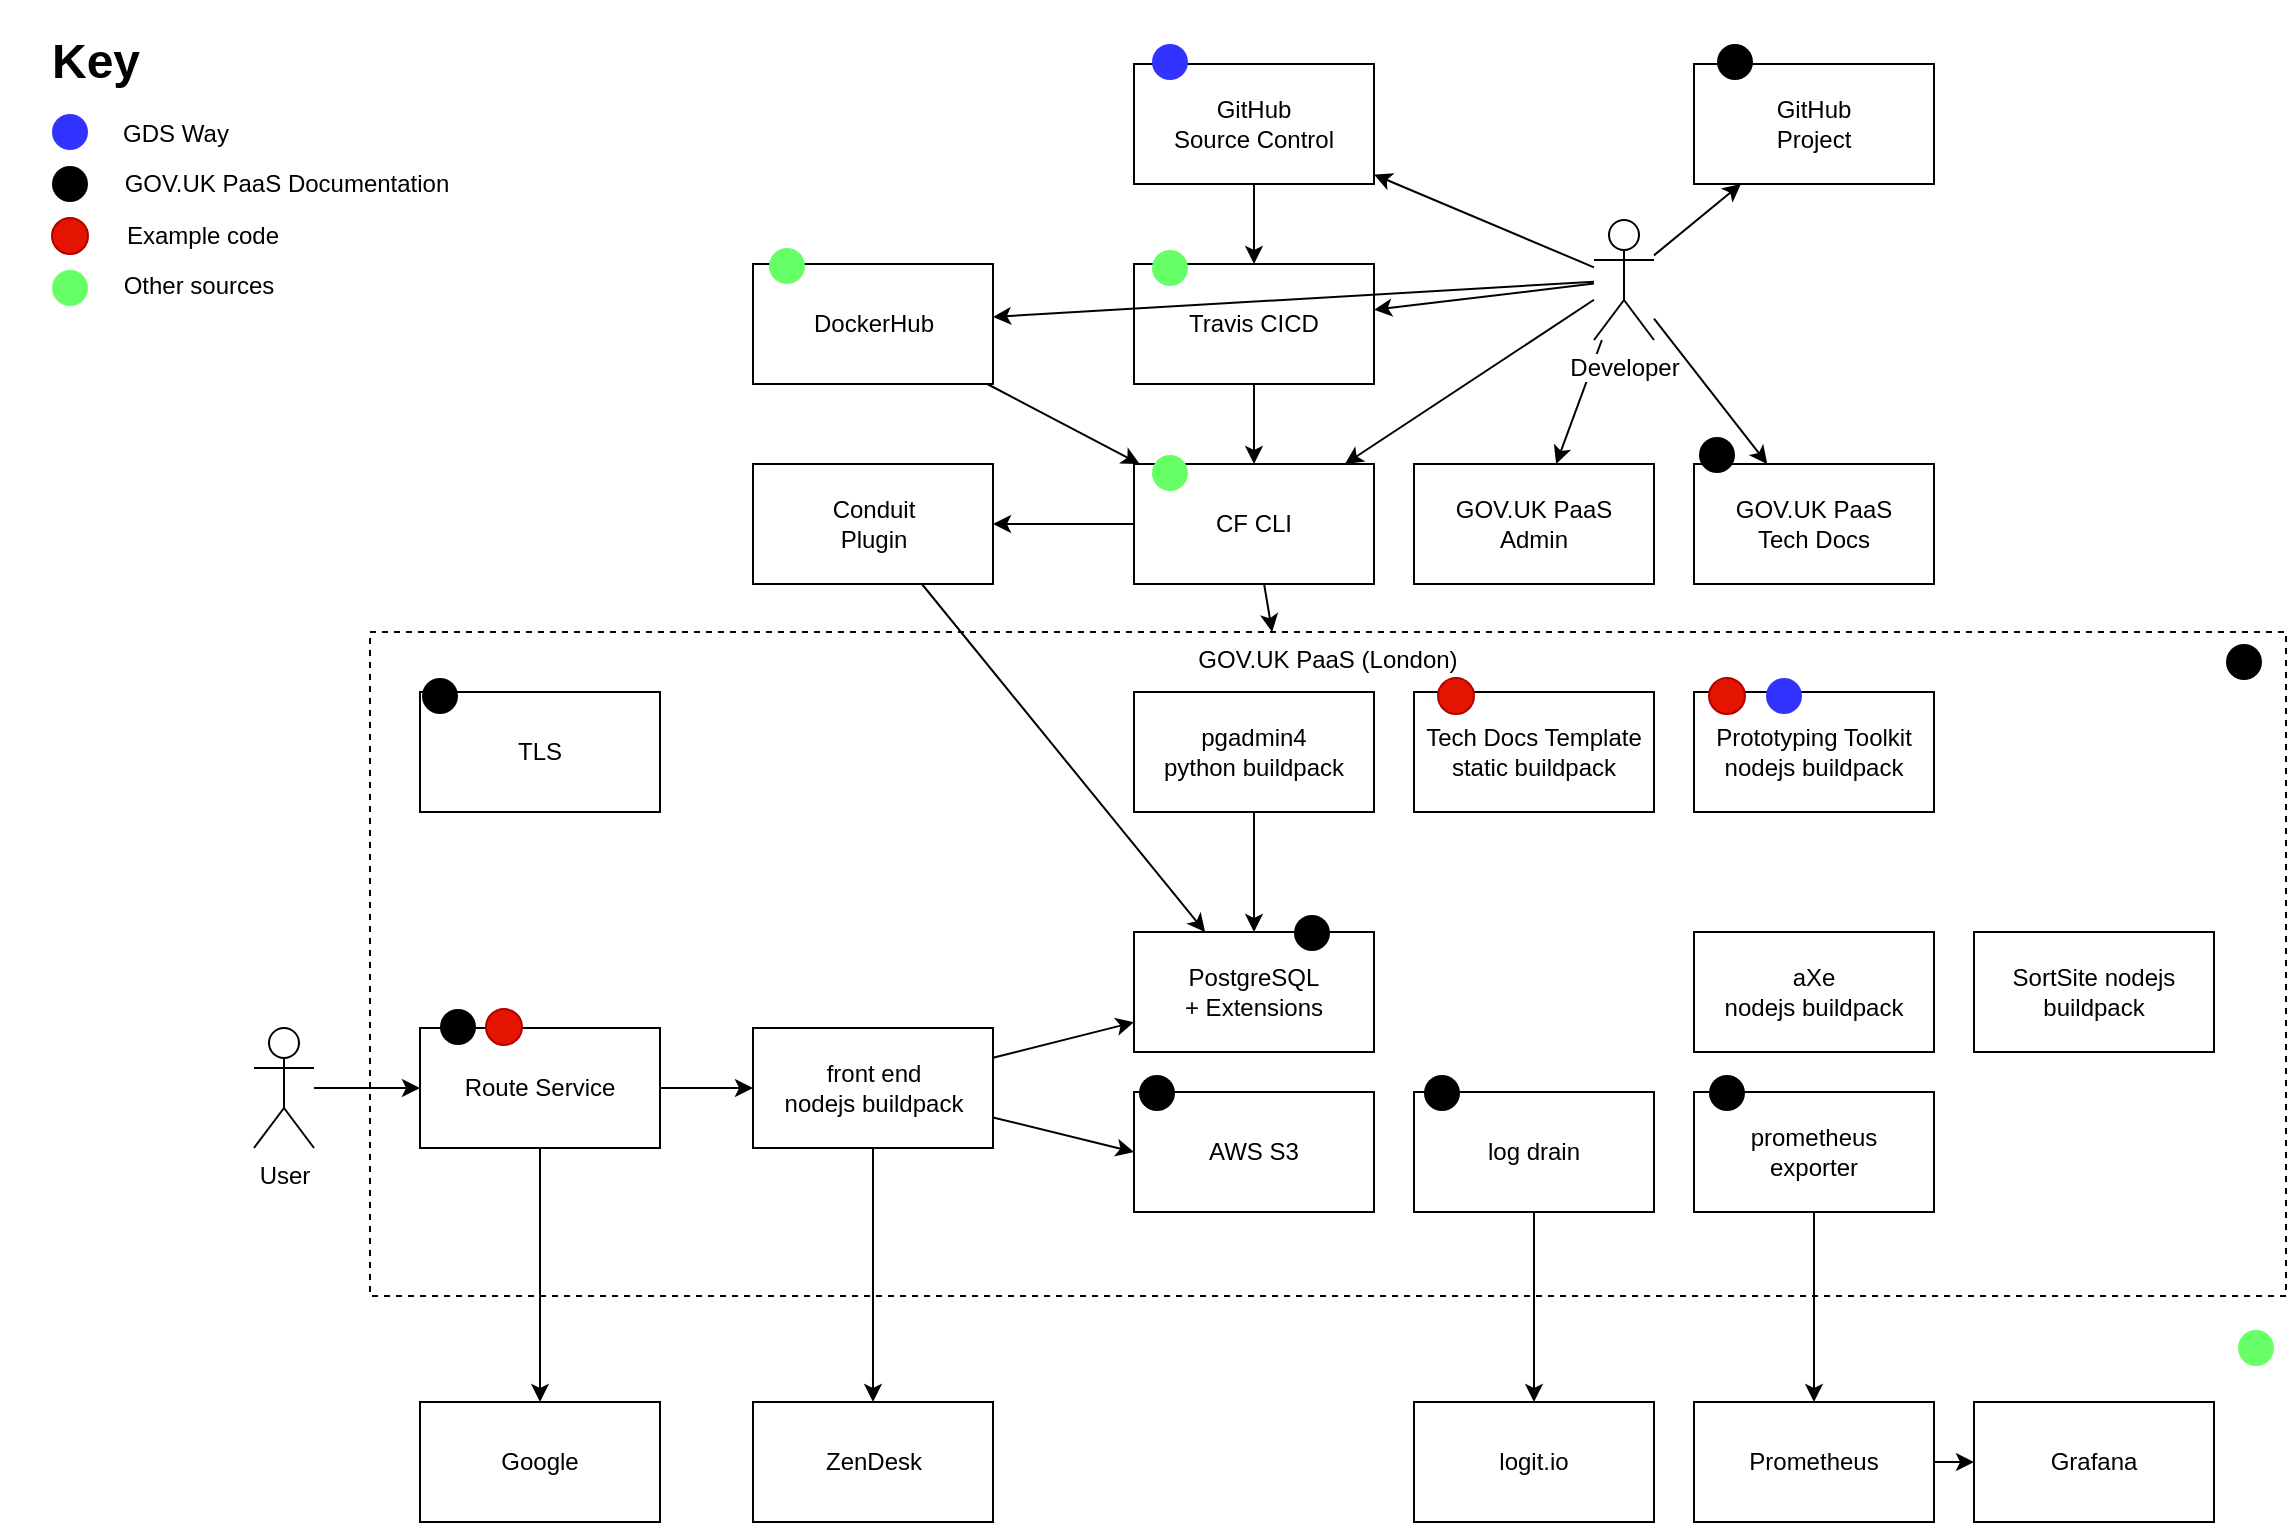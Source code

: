 <mxfile version="12.5.3" type="device" pages="2"><diagram id="yzkIKa8Fn5oubEFpUkRY" name="Sketch"><mxGraphModel dx="1106" dy="853" grid="0" gridSize="10" guides="1" tooltips="1" connect="1" arrows="1" fold="1" page="1" pageScale="1" pageWidth="1169" pageHeight="827" math="0" shadow="0"><root><mxCell id="0"/><mxCell id="1" value="sketch" parent="0"/><mxCell id="Rhx2mJTgO_0Ge1LfiE4B-38" value="GOV.UK PaaS (London)" style="rounded=0;whiteSpace=wrap;html=1;fillColor=none;dashed=1;verticalAlign=top;" parent="1" vertex="1"><mxGeometry x="200" y="333" width="958" height="332" as="geometry"/></mxCell><mxCell id="Rhx2mJTgO_0Ge1LfiE4B-1" value="PostgreSQL&lt;br&gt;+ Extensions" style="rounded=0;whiteSpace=wrap;html=1;" parent="1" vertex="1"><mxGeometry x="582" y="483" width="120" height="60" as="geometry"/></mxCell><mxCell id="Rhx2mJTgO_0Ge1LfiE4B-2" value="AWS S3" style="rounded=0;whiteSpace=wrap;html=1;" parent="1" vertex="1"><mxGeometry x="582" y="563" width="120" height="60" as="geometry"/></mxCell><mxCell id="Rhx2mJTgO_0Ge1LfiE4B-6" style="edgeStyle=orthogonalEdgeStyle;rounded=0;orthogonalLoop=1;jettySize=auto;html=1;" parent="1" source="Rhx2mJTgO_0Ge1LfiE4B-3" target="Rhx2mJTgO_0Ge1LfiE4B-1" edge="1"><mxGeometry relative="1" as="geometry"/></mxCell><mxCell id="Rhx2mJTgO_0Ge1LfiE4B-3" value="pgadmin4&lt;br&gt;python buildpack" style="rounded=0;whiteSpace=wrap;html=1;" parent="1" vertex="1"><mxGeometry x="582" y="363" width="120" height="60" as="geometry"/></mxCell><UserObject label="aXe&lt;br&gt;nodejs buildpack" link="https://github.com/dequelabs/axe-core" id="Rhx2mJTgO_0Ge1LfiE4B-4"><mxCell style="rounded=0;whiteSpace=wrap;html=1;" parent="1" vertex="1"><mxGeometry x="862" y="483" width="120" height="60" as="geometry"/></mxCell></UserObject><mxCell id="Rhx2mJTgO_0Ge1LfiE4B-9" style="rounded=0;orthogonalLoop=1;jettySize=auto;html=1;" parent="1" source="Rhx2mJTgO_0Ge1LfiE4B-7" target="Rhx2mJTgO_0Ge1LfiE4B-1" edge="1"><mxGeometry relative="1" as="geometry"/></mxCell><mxCell id="Rhx2mJTgO_0Ge1LfiE4B-28" style="edgeStyle=none;rounded=0;orthogonalLoop=1;jettySize=auto;html=1;entryX=0.5;entryY=0;entryDx=0;entryDy=0;" parent="1" source="Rhx2mJTgO_0Ge1LfiE4B-7" target="Rhx2mJTgO_0Ge1LfiE4B-21" edge="1"><mxGeometry relative="1" as="geometry"/></mxCell><mxCell id="Rhx2mJTgO_0Ge1LfiE4B-29" style="edgeStyle=none;rounded=0;orthogonalLoop=1;jettySize=auto;html=1;entryX=0;entryY=0.5;entryDx=0;entryDy=0;" parent="1" source="Rhx2mJTgO_0Ge1LfiE4B-7" target="Rhx2mJTgO_0Ge1LfiE4B-2" edge="1"><mxGeometry relative="1" as="geometry"/></mxCell><mxCell id="Rhx2mJTgO_0Ge1LfiE4B-7" value="front end&lt;br&gt;nodejs buildpack" style="rounded=0;whiteSpace=wrap;html=1;" parent="1" vertex="1"><mxGeometry x="391.5" y="531" width="120" height="60" as="geometry"/></mxCell><mxCell id="Rhx2mJTgO_0Ge1LfiE4B-10" value="GOV.UK PaaS&lt;br&gt;Admin" style="rounded=0;whiteSpace=wrap;html=1;" parent="1" vertex="1"><mxGeometry x="722" y="249" width="120" height="60" as="geometry"/></mxCell><mxCell id="Rhx2mJTgO_0Ge1LfiE4B-11" value="GOV.UK PaaS&lt;br&gt;Tech Docs" style="rounded=0;whiteSpace=wrap;html=1;" parent="1" vertex="1"><mxGeometry x="862" y="249" width="120" height="60" as="geometry"/></mxCell><mxCell id="Rhx2mJTgO_0Ge1LfiE4B-14" style="edgeStyle=none;rounded=0;orthogonalLoop=1;jettySize=auto;html=1;" parent="1" source="Rhx2mJTgO_0Ge1LfiE4B-12" target="Rhx2mJTgO_0Ge1LfiE4B-13" edge="1"><mxGeometry relative="1" as="geometry"/></mxCell><mxCell id="Rhx2mJTgO_0Ge1LfiE4B-40" style="edgeStyle=none;rounded=0;orthogonalLoop=1;jettySize=auto;html=1;" parent="1" source="Rhx2mJTgO_0Ge1LfiE4B-12" target="Rhx2mJTgO_0Ge1LfiE4B-38" edge="1"><mxGeometry relative="1" as="geometry"/></mxCell><mxCell id="Rhx2mJTgO_0Ge1LfiE4B-12" value="CF CLI" style="rounded=0;whiteSpace=wrap;html=1;" parent="1" vertex="1"><mxGeometry x="582" y="249" width="120" height="60" as="geometry"/></mxCell><mxCell id="Rhx2mJTgO_0Ge1LfiE4B-22" style="edgeStyle=none;rounded=0;orthogonalLoop=1;jettySize=auto;html=1;" parent="1" source="Rhx2mJTgO_0Ge1LfiE4B-13" target="Rhx2mJTgO_0Ge1LfiE4B-1" edge="1"><mxGeometry relative="1" as="geometry"/></mxCell><mxCell id="Rhx2mJTgO_0Ge1LfiE4B-13" value="Conduit&lt;br&gt;Plugin" style="rounded=0;whiteSpace=wrap;html=1;" parent="1" vertex="1"><mxGeometry x="391.5" y="249" width="120" height="60" as="geometry"/></mxCell><mxCell id="Rhx2mJTgO_0Ge1LfiE4B-18" style="edgeStyle=none;rounded=0;orthogonalLoop=1;jettySize=auto;html=1;" parent="1" source="Rhx2mJTgO_0Ge1LfiE4B-15" target="Rhx2mJTgO_0Ge1LfiE4B-12" edge="1"><mxGeometry relative="1" as="geometry"/></mxCell><mxCell id="Rhx2mJTgO_0Ge1LfiE4B-15" value="Travis CICD" style="rounded=0;whiteSpace=wrap;html=1;" parent="1" vertex="1"><mxGeometry x="582" y="149" width="120" height="60" as="geometry"/></mxCell><mxCell id="Rhx2mJTgO_0Ge1LfiE4B-19" style="edgeStyle=none;rounded=0;orthogonalLoop=1;jettySize=auto;html=1;" parent="1" source="Rhx2mJTgO_0Ge1LfiE4B-16" target="Rhx2mJTgO_0Ge1LfiE4B-15" edge="1"><mxGeometry relative="1" as="geometry"/></mxCell><mxCell id="Rhx2mJTgO_0Ge1LfiE4B-16" value="GitHub&lt;br&gt;Source Control" style="rounded=0;whiteSpace=wrap;html=1;" parent="1" vertex="1"><mxGeometry x="582" y="49" width="120" height="60" as="geometry"/></mxCell><mxCell id="Rhx2mJTgO_0Ge1LfiE4B-17" value="Prototyping Toolkit&lt;br&gt;nodejs buildpack" style="rounded=0;whiteSpace=wrap;html=1;" parent="1" vertex="1"><mxGeometry x="862" y="363" width="120" height="60" as="geometry"/></mxCell><mxCell id="Rhx2mJTgO_0Ge1LfiE4B-20" value="Tech Docs Template&lt;br&gt;static buildpack" style="rounded=0;whiteSpace=wrap;html=1;" parent="1" vertex="1"><mxGeometry x="722" y="363" width="120" height="60" as="geometry"/></mxCell><mxCell id="Rhx2mJTgO_0Ge1LfiE4B-21" value="ZenDesk" style="rounded=0;whiteSpace=wrap;html=1;" parent="1" vertex="1"><mxGeometry x="391.5" y="718" width="120" height="60" as="geometry"/></mxCell><mxCell id="Rhx2mJTgO_0Ge1LfiE4B-35" value="Google" style="rounded=0;whiteSpace=wrap;html=1;" parent="1" vertex="1"><mxGeometry x="225" y="718" width="120" height="60" as="geometry"/></mxCell><mxCell id="Rhx2mJTgO_0Ge1LfiE4B-34" style="edgeStyle=none;rounded=0;orthogonalLoop=1;jettySize=auto;html=1;" parent="1" source="Rhx2mJTgO_0Ge1LfiE4B-24" target="Rhx2mJTgO_0Ge1LfiE4B-7" edge="1"><mxGeometry relative="1" as="geometry"/></mxCell><mxCell id="Rhx2mJTgO_0Ge1LfiE4B-37" style="edgeStyle=none;rounded=0;orthogonalLoop=1;jettySize=auto;html=1;" parent="1" source="Rhx2mJTgO_0Ge1LfiE4B-24" target="Rhx2mJTgO_0Ge1LfiE4B-35" edge="1"><mxGeometry relative="1" as="geometry"/></mxCell><mxCell id="Rhx2mJTgO_0Ge1LfiE4B-24" value="Route Service" style="rounded=0;whiteSpace=wrap;html=1;" parent="1" vertex="1"><mxGeometry x="225" y="531" width="120" height="60" as="geometry"/></mxCell><mxCell id="Rhx2mJTgO_0Ge1LfiE4B-33" style="edgeStyle=none;rounded=0;orthogonalLoop=1;jettySize=auto;html=1;" parent="1" source="Rhx2mJTgO_0Ge1LfiE4B-30" target="Rhx2mJTgO_0Ge1LfiE4B-24" edge="1"><mxGeometry relative="1" as="geometry"/></mxCell><mxCell id="Rhx2mJTgO_0Ge1LfiE4B-30" value="User" style="shape=umlActor;verticalLabelPosition=bottom;labelBackgroundColor=#ffffff;verticalAlign=top;html=1;outlineConnect=0;" parent="1" vertex="1"><mxGeometry x="142" y="531" width="30" height="60" as="geometry"/></mxCell><mxCell id="Rhx2mJTgO_0Ge1LfiE4B-42" style="edgeStyle=none;rounded=0;orthogonalLoop=1;jettySize=auto;html=1;" parent="1" source="Rhx2mJTgO_0Ge1LfiE4B-41" target="Rhx2mJTgO_0Ge1LfiE4B-16" edge="1"><mxGeometry relative="1" as="geometry"/></mxCell><mxCell id="Rhx2mJTgO_0Ge1LfiE4B-43" style="edgeStyle=none;rounded=0;orthogonalLoop=1;jettySize=auto;html=1;" parent="1" source="Rhx2mJTgO_0Ge1LfiE4B-41" target="Rhx2mJTgO_0Ge1LfiE4B-15" edge="1"><mxGeometry relative="1" as="geometry"/></mxCell><mxCell id="Rhx2mJTgO_0Ge1LfiE4B-44" style="edgeStyle=none;rounded=0;orthogonalLoop=1;jettySize=auto;html=1;" parent="1" source="Rhx2mJTgO_0Ge1LfiE4B-41" target="Rhx2mJTgO_0Ge1LfiE4B-10" edge="1"><mxGeometry relative="1" as="geometry"/></mxCell><mxCell id="Rhx2mJTgO_0Ge1LfiE4B-45" style="edgeStyle=none;rounded=0;orthogonalLoop=1;jettySize=auto;html=1;" parent="1" source="Rhx2mJTgO_0Ge1LfiE4B-41" target="Rhx2mJTgO_0Ge1LfiE4B-11" edge="1"><mxGeometry relative="1" as="geometry"/></mxCell><mxCell id="Rhx2mJTgO_0Ge1LfiE4B-47" style="edgeStyle=none;rounded=0;orthogonalLoop=1;jettySize=auto;html=1;" parent="1" source="Rhx2mJTgO_0Ge1LfiE4B-41" target="Rhx2mJTgO_0Ge1LfiE4B-12" edge="1"><mxGeometry relative="1" as="geometry"/></mxCell><mxCell id="Rhx2mJTgO_0Ge1LfiE4B-50" style="edgeStyle=none;rounded=0;orthogonalLoop=1;jettySize=auto;html=1;" parent="1" source="Rhx2mJTgO_0Ge1LfiE4B-41" target="Rhx2mJTgO_0Ge1LfiE4B-49" edge="1"><mxGeometry relative="1" as="geometry"/></mxCell><mxCell id="KA_u_8S4TNMZFyEkBSwt-9" style="edgeStyle=none;rounded=0;orthogonalLoop=1;jettySize=auto;html=1;" parent="1" source="Rhx2mJTgO_0Ge1LfiE4B-41" target="KA_u_8S4TNMZFyEkBSwt-8" edge="1"><mxGeometry relative="1" as="geometry"/></mxCell><mxCell id="Rhx2mJTgO_0Ge1LfiE4B-41" value="Developer" style="shape=umlActor;verticalLabelPosition=bottom;labelBackgroundColor=#ffffff;verticalAlign=top;html=1;outlineConnect=0;fillColor=none;" parent="1" vertex="1"><mxGeometry x="812" y="127" width="30" height="60" as="geometry"/></mxCell><mxCell id="Rhx2mJTgO_0Ge1LfiE4B-51" style="edgeStyle=none;rounded=0;orthogonalLoop=1;jettySize=auto;html=1;" parent="1" source="Rhx2mJTgO_0Ge1LfiE4B-49" target="Rhx2mJTgO_0Ge1LfiE4B-12" edge="1"><mxGeometry relative="1" as="geometry"/></mxCell><mxCell id="Rhx2mJTgO_0Ge1LfiE4B-49" value="DockerHub" style="rounded=0;whiteSpace=wrap;html=1;" parent="1" vertex="1"><mxGeometry x="391.5" y="149" width="120" height="60" as="geometry"/></mxCell><mxCell id="KA_u_8S4TNMZFyEkBSwt-1" value="TLS" style="rounded=0;whiteSpace=wrap;html=1;" parent="1" vertex="1"><mxGeometry x="225" y="363" width="120" height="60" as="geometry"/></mxCell><mxCell id="KA_u_8S4TNMZFyEkBSwt-4" style="edgeStyle=none;rounded=0;orthogonalLoop=1;jettySize=auto;html=1;" parent="1" source="KA_u_8S4TNMZFyEkBSwt-2" target="KA_u_8S4TNMZFyEkBSwt-3" edge="1"><mxGeometry relative="1" as="geometry"/></mxCell><mxCell id="KA_u_8S4TNMZFyEkBSwt-2" value="log drain" style="rounded=0;whiteSpace=wrap;html=1;" parent="1" vertex="1"><mxGeometry x="722" y="563" width="120" height="60" as="geometry"/></mxCell><mxCell id="KA_u_8S4TNMZFyEkBSwt-3" value="logit.io" style="rounded=0;whiteSpace=wrap;html=1;" parent="1" vertex="1"><mxGeometry x="722" y="718" width="120" height="60" as="geometry"/></mxCell><mxCell id="KA_u_8S4TNMZFyEkBSwt-7" style="edgeStyle=none;rounded=0;orthogonalLoop=1;jettySize=auto;html=1;entryX=0.5;entryY=0;entryDx=0;entryDy=0;" parent="1" source="KA_u_8S4TNMZFyEkBSwt-5" target="KA_u_8S4TNMZFyEkBSwt-6" edge="1"><mxGeometry relative="1" as="geometry"/></mxCell><mxCell id="KA_u_8S4TNMZFyEkBSwt-5" value="prometheus&lt;br&gt;exporter" style="rounded=0;whiteSpace=wrap;html=1;" parent="1" vertex="1"><mxGeometry x="862" y="563" width="120" height="60" as="geometry"/></mxCell><mxCell id="KA_u_8S4TNMZFyEkBSwt-11" style="edgeStyle=none;rounded=0;orthogonalLoop=1;jettySize=auto;html=1;" parent="1" source="KA_u_8S4TNMZFyEkBSwt-6" target="KA_u_8S4TNMZFyEkBSwt-10" edge="1"><mxGeometry relative="1" as="geometry"/></mxCell><mxCell id="KA_u_8S4TNMZFyEkBSwt-6" value="Prometheus" style="rounded=0;whiteSpace=wrap;html=1;" parent="1" vertex="1"><mxGeometry x="862" y="718" width="120" height="60" as="geometry"/></mxCell><mxCell id="KA_u_8S4TNMZFyEkBSwt-8" value="GitHub&lt;br&gt;Project" style="rounded=0;whiteSpace=wrap;html=1;" parent="1" vertex="1"><mxGeometry x="862" y="49" width="120" height="60" as="geometry"/></mxCell><mxCell id="KA_u_8S4TNMZFyEkBSwt-10" value="Grafana" style="rounded=0;whiteSpace=wrap;html=1;" parent="1" vertex="1"><mxGeometry x="1002" y="718" width="120" height="60" as="geometry"/></mxCell><UserObject label="SortSite nodejs buildpack" link="https://www.powermapper.com/products/sortsite/developer/" id="Sd_UvWefeYnVgPHxDPLk-2"><mxCell style="rounded=0;whiteSpace=wrap;html=1;" parent="1" vertex="1"><mxGeometry x="1002" y="483" width="120" height="60" as="geometry"/></mxCell></UserObject><mxCell id="KA_u_8S4TNMZFyEkBSwt-12" value="guidance" parent="0"/><mxCell id="KA_u_8S4TNMZFyEkBSwt-13" value="" style="ellipse;whiteSpace=wrap;html=1;aspect=fixed;shadow=0;strokeColor=#B20000;fillColor=#e51400;fontFamily=Lucida Console;fontSize=12;fontColor=#ffffff;align=left;labelPosition=right;verticalLabelPosition=middle;verticalAlign=middle;" parent="KA_u_8S4TNMZFyEkBSwt-12" vertex="1"><mxGeometry x="734" y="356" width="18" height="18" as="geometry"/></mxCell><mxCell id="KA_u_8S4TNMZFyEkBSwt-14" value="" style="ellipse;whiteSpace=wrap;html=1;aspect=fixed;shadow=0;strokeColor=#B20000;fillColor=#e51400;fontFamily=Lucida Console;fontSize=12;fontColor=#ffffff;align=left;labelPosition=right;verticalLabelPosition=middle;verticalAlign=middle;" parent="KA_u_8S4TNMZFyEkBSwt-12" vertex="1"><mxGeometry x="869.5" y="356" width="18" height="18" as="geometry"/></mxCell><mxCell id="KA_u_8S4TNMZFyEkBSwt-15" value="" style="ellipse;whiteSpace=wrap;html=1;aspect=fixed;shadow=0;strokeColor=none;fillColor=#000000;fontFamily=Lucida Console;fontSize=12;fontColor=#ffffff;align=left;labelPosition=right;verticalLabelPosition=middle;verticalAlign=middle;" parent="KA_u_8S4TNMZFyEkBSwt-12" vertex="1"><mxGeometry x="873.5" y="39" width="18" height="18" as="geometry"/></mxCell><mxCell id="KA_u_8S4TNMZFyEkBSwt-16" value="" style="ellipse;whiteSpace=wrap;html=1;aspect=fixed;shadow=0;strokeColor=none;fillColor=#000000;fontFamily=Lucida Console;fontSize=12;fontColor=#ffffff;align=left;labelPosition=right;verticalLabelPosition=middle;verticalAlign=middle;" parent="KA_u_8S4TNMZFyEkBSwt-12" vertex="1"><mxGeometry x="864.5" y="235.5" width="18" height="18" as="geometry"/></mxCell><mxCell id="KA_u_8S4TNMZFyEkBSwt-17" value="" style="ellipse;whiteSpace=wrap;html=1;aspect=fixed;shadow=0;strokeColor=none;fillColor=#000000;fontFamily=Lucida Console;fontSize=12;fontColor=#ffffff;align=left;labelPosition=right;verticalLabelPosition=middle;verticalAlign=middle;" parent="KA_u_8S4TNMZFyEkBSwt-12" vertex="1"><mxGeometry x="662" y="474.5" width="18" height="18" as="geometry"/></mxCell><mxCell id="KA_u_8S4TNMZFyEkBSwt-18" value="" style="ellipse;whiteSpace=wrap;html=1;aspect=fixed;shadow=0;strokeColor=none;fillColor=#3333FF;fontFamily=Lucida Console;fontSize=12;fontColor=#ffffff;align=left;labelPosition=right;verticalLabelPosition=middle;verticalAlign=middle;" parent="KA_u_8S4TNMZFyEkBSwt-12" vertex="1"><mxGeometry x="898" y="356" width="18" height="18" as="geometry"/></mxCell><mxCell id="KA_u_8S4TNMZFyEkBSwt-19" value="" style="ellipse;whiteSpace=wrap;html=1;aspect=fixed;shadow=0;strokeColor=none;fillColor=#3333FF;fontFamily=Lucida Console;fontSize=12;fontColor=#ffffff;align=left;labelPosition=right;verticalLabelPosition=middle;verticalAlign=middle;" parent="KA_u_8S4TNMZFyEkBSwt-12" vertex="1"><mxGeometry x="591" y="39" width="18" height="18" as="geometry"/></mxCell><mxCell id="KA_u_8S4TNMZFyEkBSwt-21" value="&lt;h1&gt;Key&lt;/h1&gt;" style="text;html=1;strokeColor=none;fillColor=none;spacing=5;spacingTop=-20;whiteSpace=wrap;overflow=hidden;rounded=0;" parent="KA_u_8S4TNMZFyEkBSwt-12" vertex="1"><mxGeometry x="36" y="27.5" width="190" height="41" as="geometry"/></mxCell><mxCell id="KA_u_8S4TNMZFyEkBSwt-27" value="GOV.UK PaaS Documentation" style="text;html=1;strokeColor=none;fillColor=none;align=center;verticalAlign=middle;whiteSpace=wrap;rounded=0;" parent="KA_u_8S4TNMZFyEkBSwt-12" vertex="1"><mxGeometry x="59" y="99" width="199" height="20" as="geometry"/></mxCell><mxCell id="KA_u_8S4TNMZFyEkBSwt-28" value="Example code" style="text;html=1;strokeColor=none;fillColor=none;align=center;verticalAlign=middle;whiteSpace=wrap;rounded=0;" parent="KA_u_8S4TNMZFyEkBSwt-12" vertex="1"><mxGeometry x="17" y="125" width="199" height="20" as="geometry"/></mxCell><mxCell id="KA_u_8S4TNMZFyEkBSwt-29" value="Other sources" style="text;html=1;strokeColor=none;fillColor=none;align=center;verticalAlign=middle;whiteSpace=wrap;rounded=0;" parent="KA_u_8S4TNMZFyEkBSwt-12" vertex="1"><mxGeometry x="15" y="150" width="199" height="20" as="geometry"/></mxCell><mxCell id="KA_u_8S4TNMZFyEkBSwt-30" value="" style="ellipse;whiteSpace=wrap;html=1;aspect=fixed;shadow=0;strokeColor=none;fillColor=#000000;fontFamily=Lucida Console;fontSize=12;fontColor=#ffffff;align=left;labelPosition=right;verticalLabelPosition=middle;verticalAlign=middle;" parent="KA_u_8S4TNMZFyEkBSwt-12" vertex="1"><mxGeometry x="226" y="356" width="18" height="18" as="geometry"/></mxCell><mxCell id="KA_u_8S4TNMZFyEkBSwt-31" value="" style="ellipse;whiteSpace=wrap;html=1;aspect=fixed;shadow=0;strokeColor=none;fillColor=#000000;fontFamily=Lucida Console;fontSize=12;fontColor=#ffffff;align=left;labelPosition=right;verticalLabelPosition=middle;verticalAlign=middle;" parent="KA_u_8S4TNMZFyEkBSwt-12" vertex="1"><mxGeometry x="584.5" y="554.5" width="18" height="18" as="geometry"/></mxCell><mxCell id="KA_u_8S4TNMZFyEkBSwt-32" value="" style="ellipse;whiteSpace=wrap;html=1;aspect=fixed;shadow=0;strokeColor=none;fillColor=#000000;fontFamily=Lucida Console;fontSize=12;fontColor=#ffffff;align=left;labelPosition=right;verticalLabelPosition=middle;verticalAlign=middle;" parent="KA_u_8S4TNMZFyEkBSwt-12" vertex="1"><mxGeometry x="235" y="521.5" width="18" height="18" as="geometry"/></mxCell><mxCell id="KA_u_8S4TNMZFyEkBSwt-33" value="" style="ellipse;whiteSpace=wrap;html=1;aspect=fixed;shadow=0;strokeColor=#B20000;fillColor=#e51400;fontFamily=Lucida Console;fontSize=12;fontColor=#ffffff;align=left;labelPosition=right;verticalLabelPosition=middle;verticalAlign=middle;" parent="KA_u_8S4TNMZFyEkBSwt-12" vertex="1"><mxGeometry x="258" y="521.5" width="18" height="18" as="geometry"/></mxCell><mxCell id="KA_u_8S4TNMZFyEkBSwt-34" value="" style="ellipse;whiteSpace=wrap;html=1;aspect=fixed;shadow=0;strokeColor=none;fillColor=#000000;fontFamily=Lucida Console;fontSize=12;fontColor=#ffffff;align=left;labelPosition=right;verticalLabelPosition=middle;verticalAlign=middle;" parent="KA_u_8S4TNMZFyEkBSwt-12" vertex="1"><mxGeometry x="869.5" y="554.5" width="18" height="18" as="geometry"/></mxCell><mxCell id="KA_u_8S4TNMZFyEkBSwt-35" value="" style="ellipse;whiteSpace=wrap;html=1;aspect=fixed;shadow=0;strokeColor=none;fillColor=#000000;fontFamily=Lucida Console;fontSize=12;fontColor=#ffffff;align=left;labelPosition=right;verticalLabelPosition=middle;verticalAlign=middle;" parent="KA_u_8S4TNMZFyEkBSwt-12" vertex="1"><mxGeometry x="727" y="554.5" width="18" height="18" as="geometry"/></mxCell><mxCell id="KA_u_8S4TNMZFyEkBSwt-22" value="GDS WAY" style="ellipse;whiteSpace=wrap;html=1;aspect=fixed;shadow=0;strokeColor=none;fillColor=#3333FF;fontFamily=Lucida Console;fontSize=12;fontColor=#ffffff;align=left;labelPosition=right;verticalLabelPosition=middle;verticalAlign=middle;" parent="KA_u_8S4TNMZFyEkBSwt-12" vertex="1"><mxGeometry x="41" y="74" width="18" height="18" as="geometry"/></mxCell><mxCell id="KA_u_8S4TNMZFyEkBSwt-23" value="GDS Way" style="text;html=1;strokeColor=none;fillColor=none;align=center;verticalAlign=middle;whiteSpace=wrap;rounded=0;" parent="KA_u_8S4TNMZFyEkBSwt-12" vertex="1"><mxGeometry x="31" y="74" width="144" height="20" as="geometry"/></mxCell><mxCell id="KA_u_8S4TNMZFyEkBSwt-24" value="" style="ellipse;whiteSpace=wrap;html=1;aspect=fixed;shadow=0;strokeColor=none;fillColor=#000000;fontFamily=Lucida Console;fontSize=12;fontColor=#ffffff;align=left;labelPosition=right;verticalLabelPosition=middle;verticalAlign=middle;" parent="KA_u_8S4TNMZFyEkBSwt-12" vertex="1"><mxGeometry x="41" y="100" width="18" height="18" as="geometry"/></mxCell><mxCell id="KA_u_8S4TNMZFyEkBSwt-25" value="" style="ellipse;whiteSpace=wrap;html=1;aspect=fixed;shadow=0;strokeColor=#B20000;fillColor=#e51400;fontFamily=Lucida Console;fontSize=12;fontColor=#ffffff;align=left;labelPosition=right;verticalLabelPosition=middle;verticalAlign=middle;" parent="KA_u_8S4TNMZFyEkBSwt-12" vertex="1"><mxGeometry x="41" y="126" width="18" height="18" as="geometry"/></mxCell><mxCell id="KA_u_8S4TNMZFyEkBSwt-26" value="" style="ellipse;whiteSpace=wrap;html=1;aspect=fixed;shadow=0;strokeColor=none;fillColor=#66FF66;fontFamily=Lucida Console;fontSize=12;fontColor=#ffffff;align=left;labelPosition=right;verticalLabelPosition=middle;verticalAlign=middle;" parent="KA_u_8S4TNMZFyEkBSwt-12" vertex="1"><mxGeometry x="41" y="152" width="18" height="18" as="geometry"/></mxCell><mxCell id="KA_u_8S4TNMZFyEkBSwt-36" value="" style="ellipse;whiteSpace=wrap;html=1;aspect=fixed;shadow=0;strokeColor=none;fillColor=#66FF66;fontFamily=Lucida Console;fontSize=12;fontColor=#ffffff;align=left;labelPosition=right;verticalLabelPosition=middle;verticalAlign=middle;" parent="KA_u_8S4TNMZFyEkBSwt-12" vertex="1"><mxGeometry x="591" y="244.5" width="18" height="18" as="geometry"/></mxCell><mxCell id="KA_u_8S4TNMZFyEkBSwt-37" value="" style="ellipse;whiteSpace=wrap;html=1;aspect=fixed;shadow=0;strokeColor=none;fillColor=#66FF66;fontFamily=Lucida Console;fontSize=12;fontColor=#ffffff;align=left;labelPosition=right;verticalLabelPosition=middle;verticalAlign=middle;" parent="KA_u_8S4TNMZFyEkBSwt-12" vertex="1"><mxGeometry x="591" y="142" width="18" height="18" as="geometry"/></mxCell><mxCell id="KA_u_8S4TNMZFyEkBSwt-38" value="" style="ellipse;whiteSpace=wrap;html=1;aspect=fixed;shadow=0;strokeColor=none;fillColor=#66FF66;fontFamily=Lucida Console;fontSize=12;fontColor=#ffffff;align=left;labelPosition=right;verticalLabelPosition=middle;verticalAlign=middle;" parent="KA_u_8S4TNMZFyEkBSwt-12" vertex="1"><mxGeometry x="399.5" y="141" width="18" height="18" as="geometry"/></mxCell><mxCell id="KA_u_8S4TNMZFyEkBSwt-39" value="" style="ellipse;whiteSpace=wrap;html=1;aspect=fixed;shadow=0;strokeColor=none;fillColor=#66FF66;fontFamily=Lucida Console;fontSize=12;fontColor=#ffffff;align=left;labelPosition=right;verticalLabelPosition=middle;verticalAlign=middle;" parent="KA_u_8S4TNMZFyEkBSwt-12" vertex="1"><mxGeometry x="1134" y="682" width="18" height="18" as="geometry"/></mxCell><mxCell id="KA_u_8S4TNMZFyEkBSwt-40" value="" style="ellipse;whiteSpace=wrap;html=1;aspect=fixed;shadow=0;strokeColor=none;fillColor=#000000;fontFamily=Lucida Console;fontSize=12;fontColor=#ffffff;align=left;labelPosition=right;verticalLabelPosition=middle;verticalAlign=middle;" parent="KA_u_8S4TNMZFyEkBSwt-12" vertex="1"><mxGeometry x="1128" y="339" width="18" height="18" as="geometry"/></mxCell></root></mxGraphModel></diagram><diagram id="QldTSM90N4Jaq82jyX4j" name="ABOUT"><mxGraphModel dx="1377" dy="975" grid="0" gridSize="10" guides="1" tooltips="1" connect="1" arrows="1" fold="1" page="1" pageScale="1" pageWidth="1169" pageHeight="827" math="0" shadow="0"><root><mxCell id="RLZn6WQfY5rXpSJAJnNc-0"/><mxCell id="RLZn6WQfY5rXpSJAJnNc-1" parent="RLZn6WQfY5rXpSJAJnNc-0"/><mxCell id="djf0hH3lLKvvJ5RexbLz-0" value="&lt;h1&gt;About&lt;/h1&gt;&lt;p&gt;A sketch based on a chat with John Kennard about potential hosting of GDS accessibility service on GOV.UK PaaS&lt;/p&gt;" style="text;html=1;strokeColor=none;fillColor=none;spacing=5;spacingTop=-20;whiteSpace=wrap;overflow=hidden;rounded=0;" vertex="1" parent="RLZn6WQfY5rXpSJAJnNc-1"><mxGeometry x="26" y="30" width="331" height="227" as="geometry"/></mxCell></root></mxGraphModel></diagram></mxfile>
